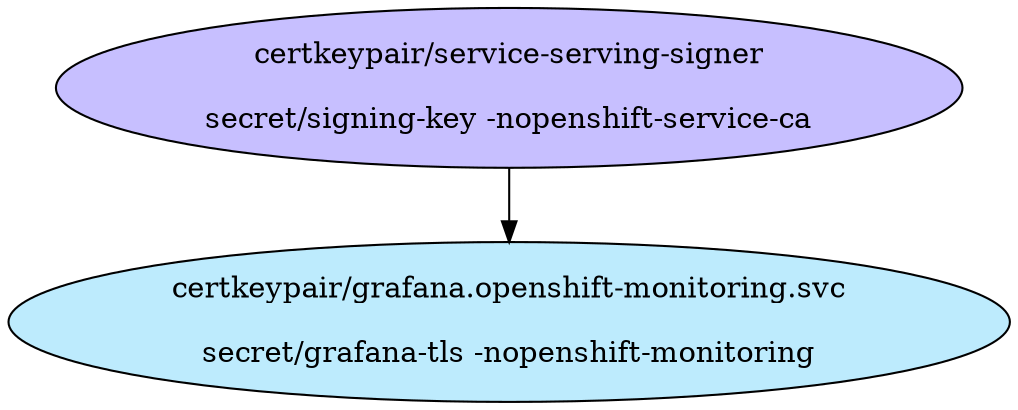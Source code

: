 digraph "Local Certificate" {
  // Node definitions.
  1 [
    label="certkeypair/service-serving-signer\n\nsecret/signing-key -nopenshift-service-ca\n"
    style=filled
    fillcolor="#c7bfff"
  ];
  10 [
    label="certkeypair/grafana.openshift-monitoring.svc\n\nsecret/grafana-tls -nopenshift-monitoring\n"
    style=filled
    fillcolor="#bdebfd"
  ];

  // Edge definitions.
  1 -> 10;
}